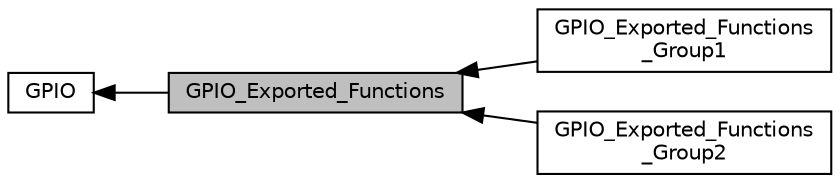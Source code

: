 digraph "GPIO_Exported_Functions"
{
  edge [fontname="Helvetica",fontsize="10",labelfontname="Helvetica",labelfontsize="10"];
  node [fontname="Helvetica",fontsize="10",shape=record];
  rankdir=LR;
  Node2 [label="GPIO_Exported_Functions\l_Group1",height=0.2,width=0.4,color="black", fillcolor="white", style="filled",URL="$group___g_p_i_o___exported___functions___group1.html"];
  Node3 [label="GPIO_Exported_Functions\l_Group2",height=0.2,width=0.4,color="black", fillcolor="white", style="filled",URL="$group___g_p_i_o___exported___functions___group2.html"];
  Node1 [label="GPIO",height=0.2,width=0.4,color="black", fillcolor="white", style="filled",URL="$group___g_p_i_o.html",tooltip="GPIO HAL module driver. "];
  Node0 [label="GPIO_Exported_Functions",height=0.2,width=0.4,color="black", fillcolor="grey75", style="filled", fontcolor="black"];
  Node1->Node0 [shape=plaintext, dir="back", style="solid"];
  Node0->Node2 [shape=plaintext, dir="back", style="solid"];
  Node0->Node3 [shape=plaintext, dir="back", style="solid"];
}
